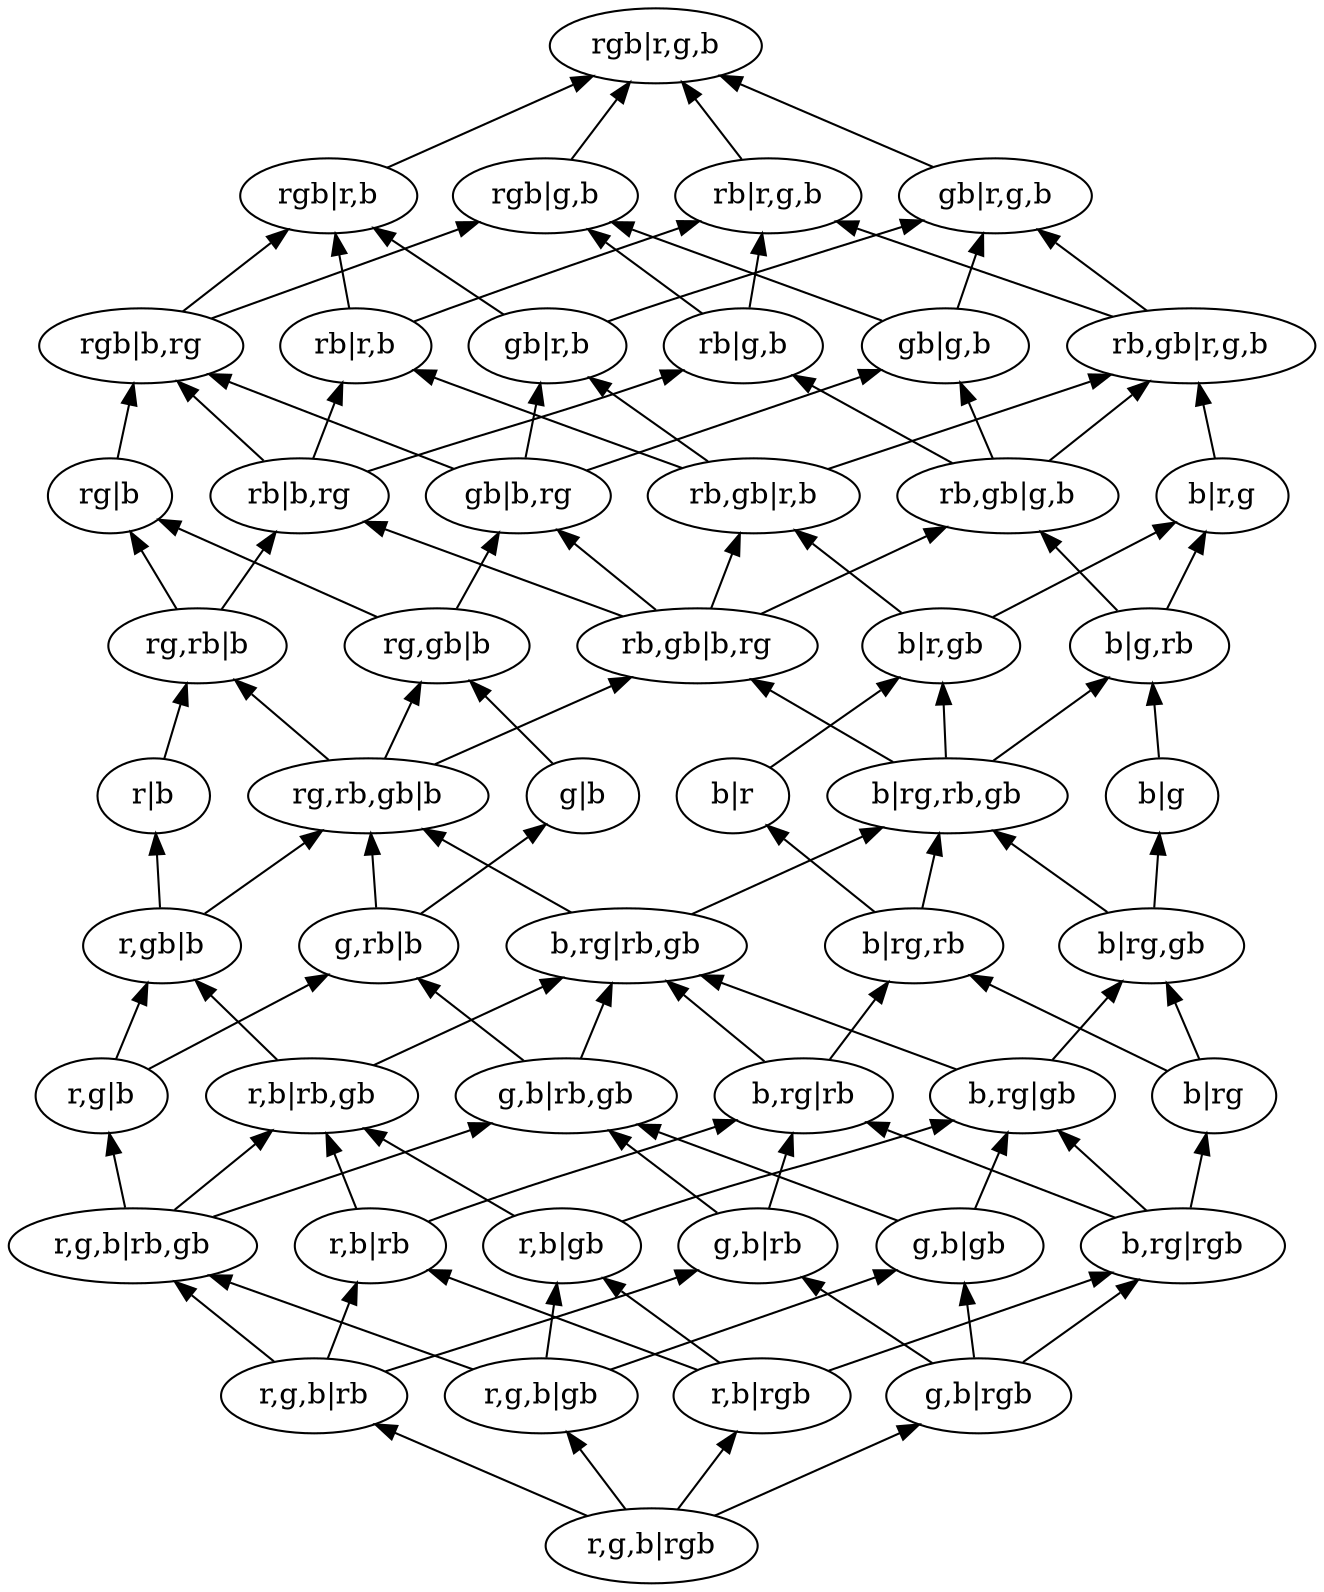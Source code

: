 digraph G { rankdir = BT; 
"rb|r,g,b"->"rgb|r,g,b";
"rg,rb|b"->"rb|b,rg";
"rg,rb|b"->"rg|b";
"rgb|b,rg"->"rgb|r,b";
"rgb|b,rg"->"rgb|g,b";
"r,b|rgb"->"r,b|rb";
"r,b|rgb"->"r,b|gb";
"r,b|rgb"->"b,rg|rgb";
"b|rg"->"b|rg,rb";
"b|rg"->"b|rg,gb";
"r|b"->"rg,rb|b";
"rg,gb|b"->"rg|b";
"rg,gb|b"->"gb|b,rg";
"g,rb|b"->"g|b";
"g,rb|b"->"rg,rb,gb|b";
"rb,gb|g,b"->"rb|g,b";
"rb,gb|g,b"->"rb,gb|r,g,b";
"rb,gb|g,b"->"gb|g,b";
"gb|b,rg"->"rgb|b,rg";
"gb|b,rg"->"gb|r,b";
"gb|b,rg"->"gb|g,b";
"b,rg|gb"->"b,rg|rb,gb";
"b,rg|gb"->"b|rg,gb";
"g|b"->"rg,gb|b";
"r,g,b|gb"->"g,b|gb";
"r,g,b|gb"->"r,b|gb";
"r,g,b|gb"->"r,g,b|rb,gb";
"r,b|rb,gb"->"b,rg|rb,gb";
"r,b|rb,gb"->"r,gb|b";
"rb|r,b"->"rb|r,g,b";
"rb|r,b"->"rgb|r,b";
"g,b|gb"->"b,rg|gb";
"g,b|gb"->"g,b|rb,gb";
"rgb|g,b"->"rgb|r,g,b";
"rb,gb|r,g,b"->"rb|r,g,b";
"rb,gb|r,g,b"->"gb|r,g,b";
"gb|g,b"->"gb|r,g,b";
"gb|g,b"->"rgb|g,b";
"rg|b"->"rgb|b,rg";
"r,b|rb"->"r,b|rb,gb";
"r,b|rb"->"b,rg|rb";
"rg,rb,gb|b"->"rg,rb|b";
"rg,rb,gb|b"->"rg,gb|b";
"rg,rb,gb|b"->"rb,gb|b,rg";
"b|r,gb"->"b|r,g";
"b|r,gb"->"rb,gb|r,b";
"b|rg,rb"->"b|rg,rb,gb";
"b|rg,rb"->"b|r";
"b,rg|rgb"->"b|rg";
"b,rg|rgb"->"b,rg|gb";
"b,rg|rgb"->"b,rg|rb";
"b|rg,rb,gb"->"b|r,gb";
"b|rg,rb,gb"->"rb,gb|b,rg";
"b|rg,rb,gb"->"b|g,rb";
"rb|b,rg"->"rgb|b,rg";
"rb|b,rg"->"rb|r,b";
"rb|b,rg"->"rb|g,b";
"r,g,b|rgb"->"r,b|rgb";
"r,g,b|rgb"->"g,b|rgb";
"r,g,b|rgb"->"r,g,b|gb";
"r,g,b|rgb"->"r,g,b|rb";
"r,g|b"->"g,rb|b";
"r,g|b"->"r,gb|b";
"gb|r,g,b"->"rgb|r,g,b";
"rb,gb|r,b"->"rb|r,b";
"rb,gb|r,b"->"gb|r,b";
"rb,gb|r,b"->"rb,gb|r,g,b";
"g,b|rgb"->"g,b|gb";
"g,b|rgb"->"g,b|rb";
"g,b|rgb"->"b,rg|rgb";
"b,rg|rb,gb"->"rg,rb,gb|b";
"b,rg|rb,gb"->"b|rg,rb,gb";
"r,b|gb"->"b,rg|gb";
"r,b|gb"->"r,b|rb,gb";
"r,g,b|rb,gb"->"r,b|rb,gb";
"r,g,b|rb,gb"->"r,g|b";
"r,g,b|rb,gb"->"g,b|rb,gb";
"b|r,g"->"rb,gb|r,g,b";
"rgb|r,b"->"rgb|r,g,b";
"g,b|rb,gb"->"g,rb|b";
"g,b|rb,gb"->"b,rg|rb,gb";
"rb|g,b"->"rb|r,g,b";
"rb|g,b"->"rgb|g,b";
"gb|r,b"->"rgb|r,b";
"gb|r,b"->"gb|r,g,b";
"b,rg|rb"->"b|rg,rb";
"b,rg|rb"->"b,rg|rb,gb";
"rb,gb|b,rg"->"rb|b,rg";
"rb,gb|b,rg"->"rb,gb|r,b";
"rb,gb|b,rg"->"rb,gb|g,b";
"rb,gb|b,rg"->"gb|b,rg";
"r,g,b|rb"->"r,b|rb";
"r,g,b|rb"->"g,b|rb";
"r,g,b|rb"->"r,g,b|rb,gb";
"b|r"->"b|r,gb";
"b|g"->"b|g,rb";
"r,gb|b"->"r|b";
"r,gb|b"->"rg,rb,gb|b";
"g,b|rb"->"g,b|rb,gb";
"g,b|rb"->"b,rg|rb";
"b|rg,gb"->"b|rg,rb,gb";
"b|rg,gb"->"b|g";
"b|g,rb"->"b|r,g";
"b|g,rb"->"rb,gb|g,b";
}

